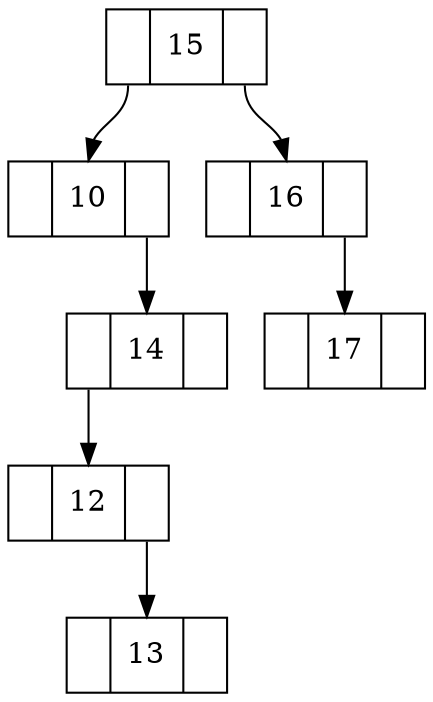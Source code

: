 digraph BST {
node [shape=record]
15[label="<L> |<D> 15|<R> "]
10[label="<L> |<D> 10|<R> "]
14[label="<L> |<D> 14|<R> "]
12[label="<L> |<D> 12|<R> "]
13[label="<L> |<D> 13|<R> "]
12:R -> 13:D
14:L -> 12:D
10:R -> 14:D
15:L -> 10:D
16[label="<L> |<D> 16|<R> "]
17[label="<L> |<D> 17|<R> "]
16:R -> 17:D
15:R -> 16:D
}
